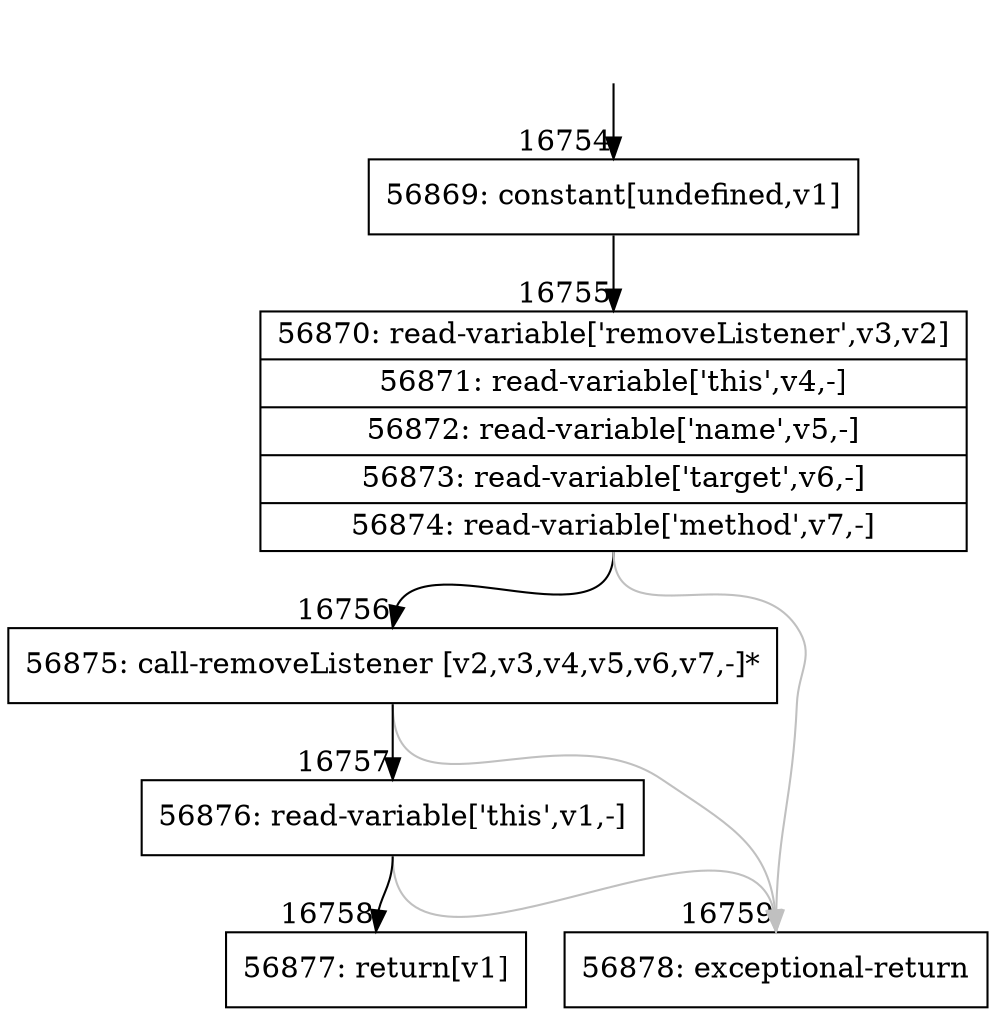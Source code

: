 digraph {
rankdir="TD"
BB_entry1431[shape=none,label=""];
BB_entry1431 -> BB16754 [tailport=s, headport=n, headlabel="    16754"]
BB16754 [shape=record label="{56869: constant[undefined,v1]}" ] 
BB16754 -> BB16755 [tailport=s, headport=n, headlabel="      16755"]
BB16755 [shape=record label="{56870: read-variable['removeListener',v3,v2]|56871: read-variable['this',v4,-]|56872: read-variable['name',v5,-]|56873: read-variable['target',v6,-]|56874: read-variable['method',v7,-]}" ] 
BB16755 -> BB16756 [tailport=s, headport=n, headlabel="      16756"]
BB16755 -> BB16759 [tailport=s, headport=n, color=gray, headlabel="      16759"]
BB16756 [shape=record label="{56875: call-removeListener [v2,v3,v4,v5,v6,v7,-]*}" ] 
BB16756 -> BB16757 [tailport=s, headport=n, headlabel="      16757"]
BB16756 -> BB16759 [tailport=s, headport=n, color=gray]
BB16757 [shape=record label="{56876: read-variable['this',v1,-]}" ] 
BB16757 -> BB16758 [tailport=s, headport=n, headlabel="      16758"]
BB16757 -> BB16759 [tailport=s, headport=n, color=gray]
BB16758 [shape=record label="{56877: return[v1]}" ] 
BB16759 [shape=record label="{56878: exceptional-return}" ] 
//#$~ 31374
}
